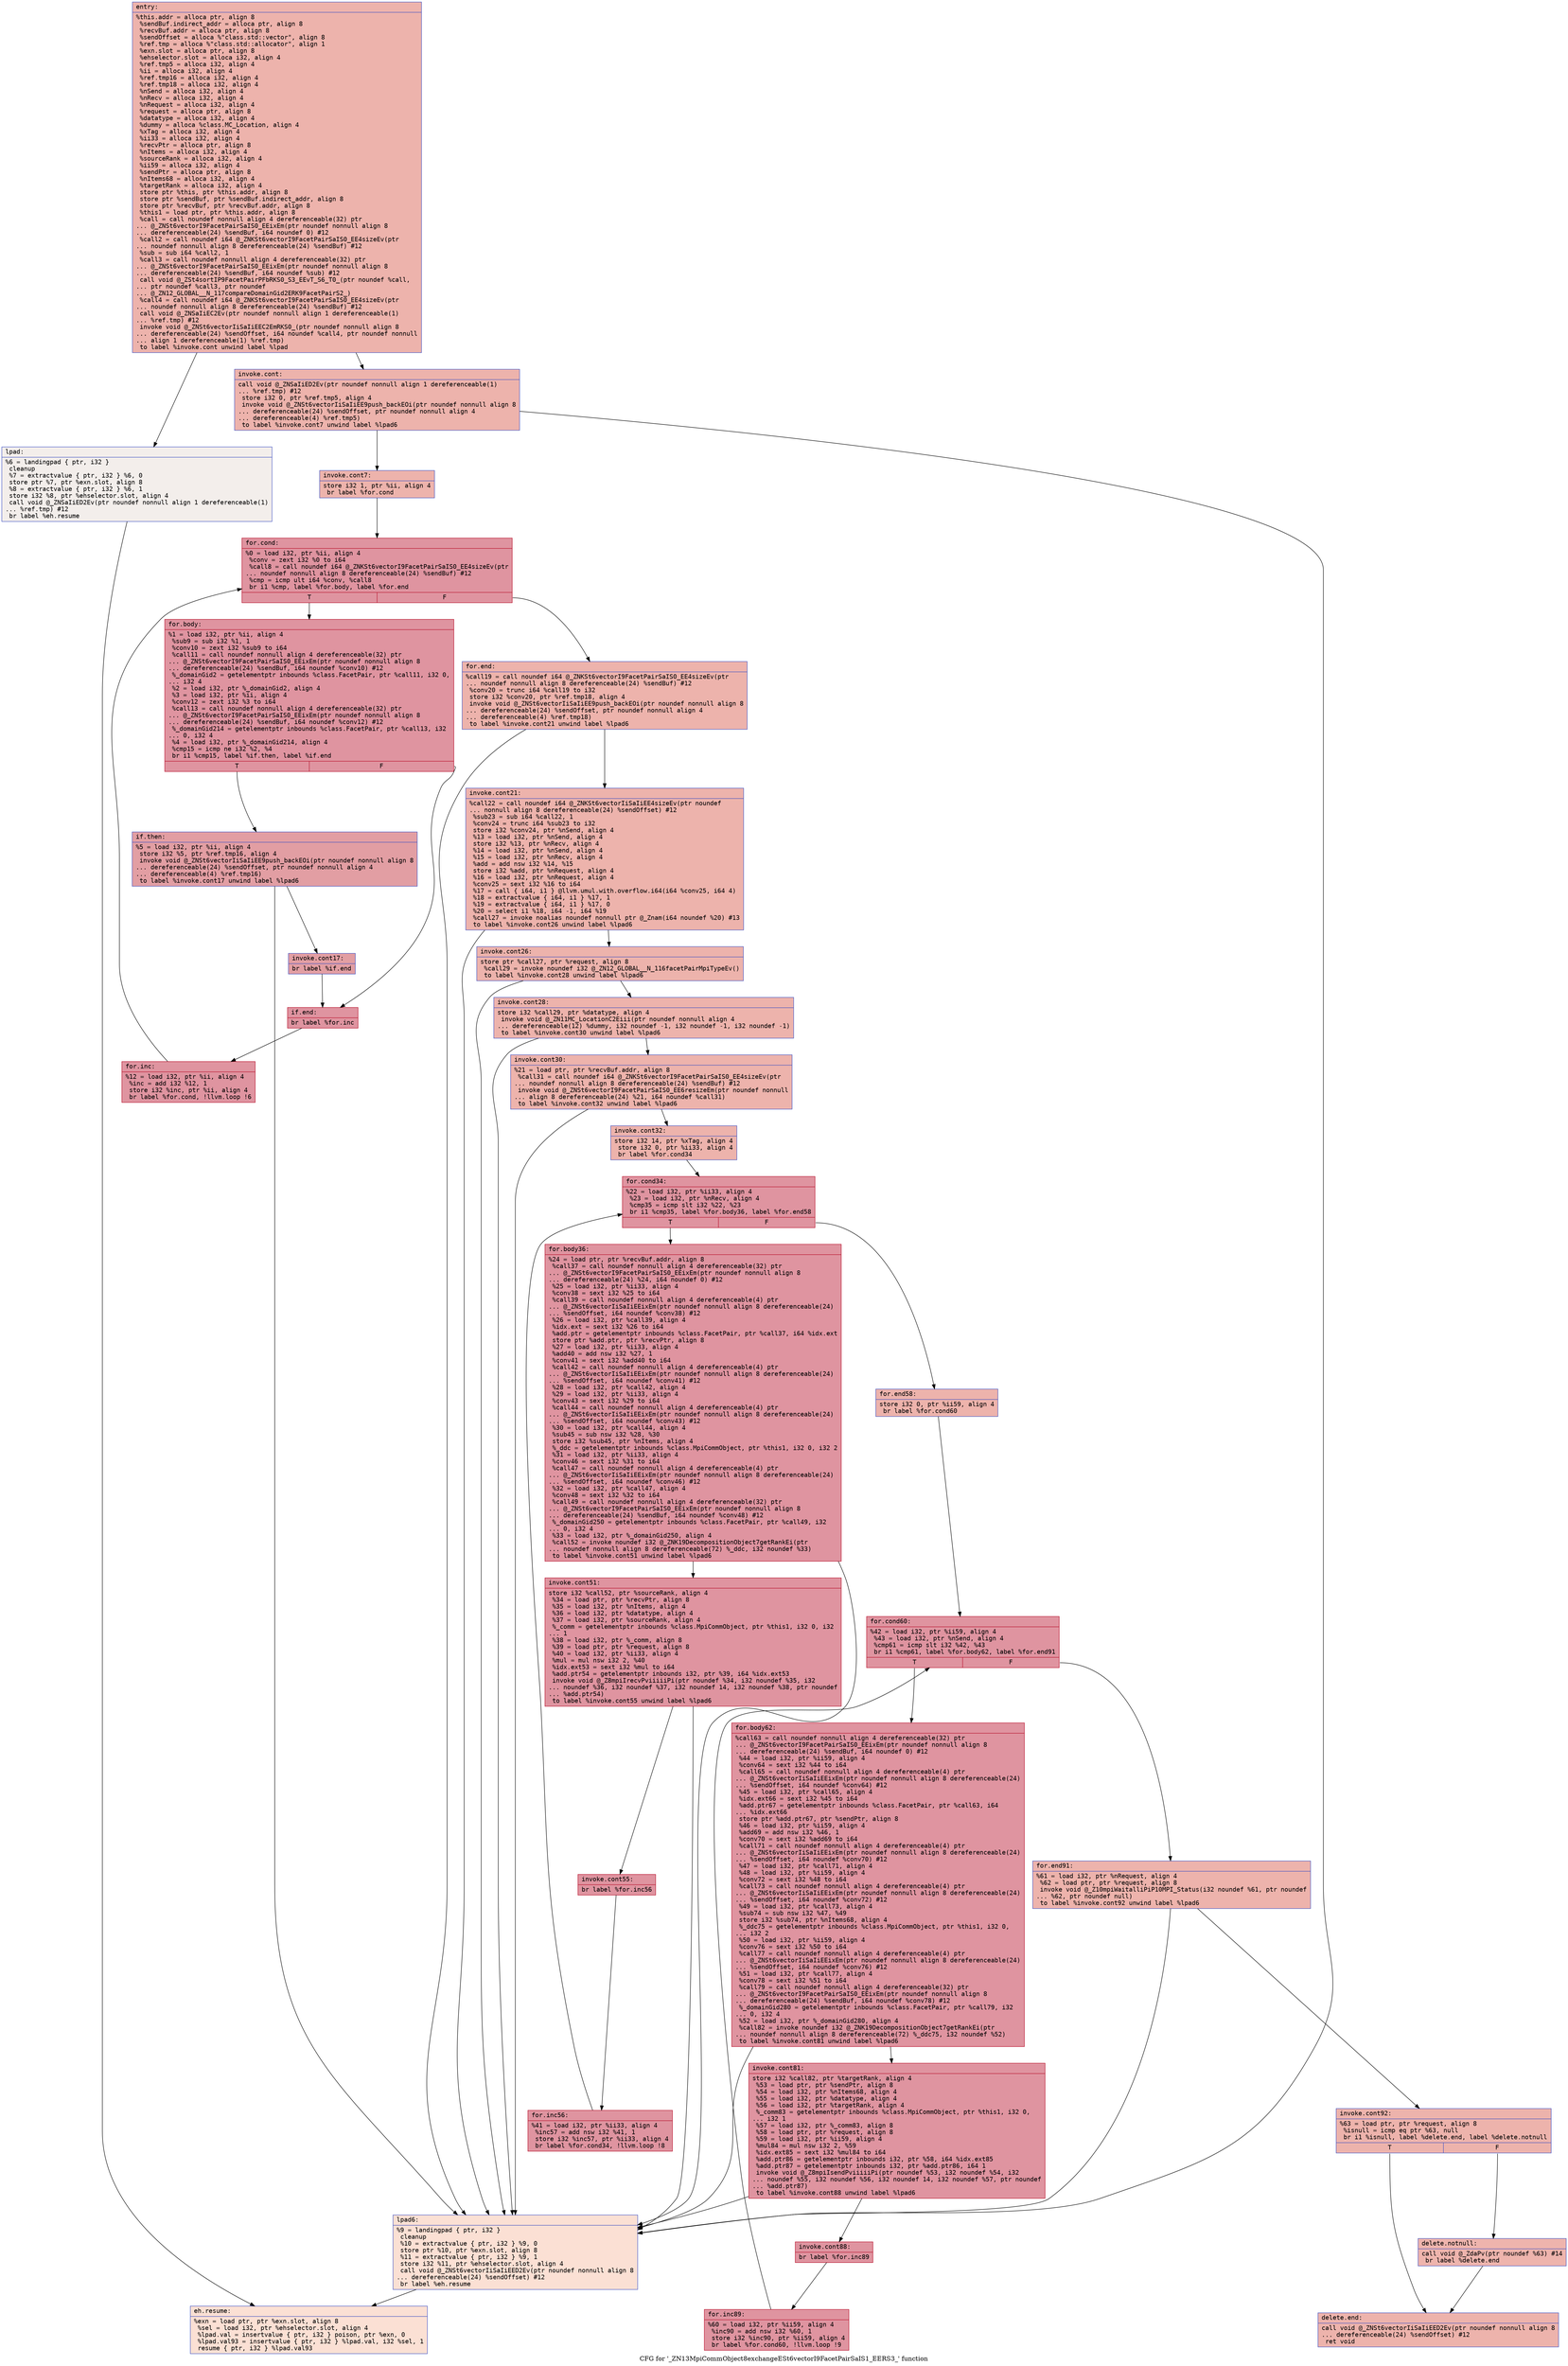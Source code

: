 digraph "CFG for '_ZN13MpiCommObject8exchangeESt6vectorI9FacetPairSaIS1_EERS3_' function" {
	label="CFG for '_ZN13MpiCommObject8exchangeESt6vectorI9FacetPairSaIS1_EERS3_' function";

	Node0x5606e0059910 [shape=record,color="#3d50c3ff", style=filled, fillcolor="#d6524470" fontname="Courier",label="{entry:\l|  %this.addr = alloca ptr, align 8\l  %sendBuf.indirect_addr = alloca ptr, align 8\l  %recvBuf.addr = alloca ptr, align 8\l  %sendOffset = alloca %\"class.std::vector\", align 8\l  %ref.tmp = alloca %\"class.std::allocator\", align 1\l  %exn.slot = alloca ptr, align 8\l  %ehselector.slot = alloca i32, align 4\l  %ref.tmp5 = alloca i32, align 4\l  %ii = alloca i32, align 4\l  %ref.tmp16 = alloca i32, align 4\l  %ref.tmp18 = alloca i32, align 4\l  %nSend = alloca i32, align 4\l  %nRecv = alloca i32, align 4\l  %nRequest = alloca i32, align 4\l  %request = alloca ptr, align 8\l  %datatype = alloca i32, align 4\l  %dummy = alloca %class.MC_Location, align 4\l  %xTag = alloca i32, align 4\l  %ii33 = alloca i32, align 4\l  %recvPtr = alloca ptr, align 8\l  %nItems = alloca i32, align 4\l  %sourceRank = alloca i32, align 4\l  %ii59 = alloca i32, align 4\l  %sendPtr = alloca ptr, align 8\l  %nItems68 = alloca i32, align 4\l  %targetRank = alloca i32, align 4\l  store ptr %this, ptr %this.addr, align 8\l  store ptr %sendBuf, ptr %sendBuf.indirect_addr, align 8\l  store ptr %recvBuf, ptr %recvBuf.addr, align 8\l  %this1 = load ptr, ptr %this.addr, align 8\l  %call = call noundef nonnull align 4 dereferenceable(32) ptr\l... @_ZNSt6vectorI9FacetPairSaIS0_EEixEm(ptr noundef nonnull align 8\l... dereferenceable(24) %sendBuf, i64 noundef 0) #12\l  %call2 = call noundef i64 @_ZNKSt6vectorI9FacetPairSaIS0_EE4sizeEv(ptr\l... noundef nonnull align 8 dereferenceable(24) %sendBuf) #12\l  %sub = sub i64 %call2, 1\l  %call3 = call noundef nonnull align 4 dereferenceable(32) ptr\l... @_ZNSt6vectorI9FacetPairSaIS0_EEixEm(ptr noundef nonnull align 8\l... dereferenceable(24) %sendBuf, i64 noundef %sub) #12\l  call void @_ZSt4sortIP9FacetPairPFbRKS0_S3_EEvT_S6_T0_(ptr noundef %call,\l... ptr noundef %call3, ptr noundef\l... @_ZN12_GLOBAL__N_117compareDomainGid2ERK9FacetPairS2_)\l  %call4 = call noundef i64 @_ZNKSt6vectorI9FacetPairSaIS0_EE4sizeEv(ptr\l... noundef nonnull align 8 dereferenceable(24) %sendBuf) #12\l  call void @_ZNSaIiEC2Ev(ptr noundef nonnull align 1 dereferenceable(1)\l... %ref.tmp) #12\l  invoke void @_ZNSt6vectorIiSaIiEEC2EmRKS0_(ptr noundef nonnull align 8\l... dereferenceable(24) %sendOffset, i64 noundef %call4, ptr noundef nonnull\l... align 1 dereferenceable(1) %ref.tmp)\l          to label %invoke.cont unwind label %lpad\l}"];
	Node0x5606e0059910 -> Node0x5606e005be80[tooltip="entry -> invoke.cont\nProbability 100.00%" ];
	Node0x5606e0059910 -> Node0x5606e005bf30[tooltip="entry -> lpad\nProbability 0.00%" ];
	Node0x5606e005be80 [shape=record,color="#3d50c3ff", style=filled, fillcolor="#d6524470" fontname="Courier",label="{invoke.cont:\l|  call void @_ZNSaIiED2Ev(ptr noundef nonnull align 1 dereferenceable(1)\l... %ref.tmp) #12\l  store i32 0, ptr %ref.tmp5, align 4\l  invoke void @_ZNSt6vectorIiSaIiEE9push_backEOi(ptr noundef nonnull align 8\l... dereferenceable(24) %sendOffset, ptr noundef nonnull align 4\l... dereferenceable(4) %ref.tmp5)\l          to label %invoke.cont7 unwind label %lpad6\l}"];
	Node0x5606e005be80 -> Node0x5606e005c4b0[tooltip="invoke.cont -> invoke.cont7\nProbability 100.00%" ];
	Node0x5606e005be80 -> Node0x5606e005c560[tooltip="invoke.cont -> lpad6\nProbability 0.00%" ];
	Node0x5606e005c4b0 [shape=record,color="#3d50c3ff", style=filled, fillcolor="#d6524470" fontname="Courier",label="{invoke.cont7:\l|  store i32 1, ptr %ii, align 4\l  br label %for.cond\l}"];
	Node0x5606e005c4b0 -> Node0x5606e005c950[tooltip="invoke.cont7 -> for.cond\nProbability 100.00%" ];
	Node0x5606e005c950 [shape=record,color="#b70d28ff", style=filled, fillcolor="#b70d2870" fontname="Courier",label="{for.cond:\l|  %0 = load i32, ptr %ii, align 4\l  %conv = zext i32 %0 to i64\l  %call8 = call noundef i64 @_ZNKSt6vectorI9FacetPairSaIS0_EE4sizeEv(ptr\l... noundef nonnull align 8 dereferenceable(24) %sendBuf) #12\l  %cmp = icmp ult i64 %conv, %call8\l  br i1 %cmp, label %for.body, label %for.end\l|{<s0>T|<s1>F}}"];
	Node0x5606e005c950:s0 -> Node0x5606e005ccf0[tooltip="for.cond -> for.body\nProbability 96.88%" ];
	Node0x5606e005c950:s1 -> Node0x5606e005cd40[tooltip="for.cond -> for.end\nProbability 3.12%" ];
	Node0x5606e005ccf0 [shape=record,color="#b70d28ff", style=filled, fillcolor="#b70d2870" fontname="Courier",label="{for.body:\l|  %1 = load i32, ptr %ii, align 4\l  %sub9 = sub i32 %1, 1\l  %conv10 = zext i32 %sub9 to i64\l  %call11 = call noundef nonnull align 4 dereferenceable(32) ptr\l... @_ZNSt6vectorI9FacetPairSaIS0_EEixEm(ptr noundef nonnull align 8\l... dereferenceable(24) %sendBuf, i64 noundef %conv10) #12\l  %_domainGid2 = getelementptr inbounds %class.FacetPair, ptr %call11, i32 0,\l... i32 4\l  %2 = load i32, ptr %_domainGid2, align 4\l  %3 = load i32, ptr %ii, align 4\l  %conv12 = zext i32 %3 to i64\l  %call13 = call noundef nonnull align 4 dereferenceable(32) ptr\l... @_ZNSt6vectorI9FacetPairSaIS0_EEixEm(ptr noundef nonnull align 8\l... dereferenceable(24) %sendBuf, i64 noundef %conv12) #12\l  %_domainGid214 = getelementptr inbounds %class.FacetPair, ptr %call13, i32\l... 0, i32 4\l  %4 = load i32, ptr %_domainGid214, align 4\l  %cmp15 = icmp ne i32 %2, %4\l  br i1 %cmp15, label %if.then, label %if.end\l|{<s0>T|<s1>F}}"];
	Node0x5606e005ccf0:s0 -> Node0x5606e005db00[tooltip="for.body -> if.then\nProbability 50.00%" ];
	Node0x5606e005ccf0:s1 -> Node0x5606e005db70[tooltip="for.body -> if.end\nProbability 50.00%" ];
	Node0x5606e005db00 [shape=record,color="#3d50c3ff", style=filled, fillcolor="#be242e70" fontname="Courier",label="{if.then:\l|  %5 = load i32, ptr %ii, align 4\l  store i32 %5, ptr %ref.tmp16, align 4\l  invoke void @_ZNSt6vectorIiSaIiEE9push_backEOi(ptr noundef nonnull align 8\l... dereferenceable(24) %sendOffset, ptr noundef nonnull align 4\l... dereferenceable(4) %ref.tmp16)\l          to label %invoke.cont17 unwind label %lpad6\l}"];
	Node0x5606e005db00 -> Node0x5606e005de10[tooltip="if.then -> invoke.cont17\nProbability 100.00%" ];
	Node0x5606e005db00 -> Node0x5606e005c560[tooltip="if.then -> lpad6\nProbability 0.00%" ];
	Node0x5606e005de10 [shape=record,color="#3d50c3ff", style=filled, fillcolor="#be242e70" fontname="Courier",label="{invoke.cont17:\l|  br label %if.end\l}"];
	Node0x5606e005de10 -> Node0x5606e005db70[tooltip="invoke.cont17 -> if.end\nProbability 100.00%" ];
	Node0x5606e005bf30 [shape=record,color="#3d50c3ff", style=filled, fillcolor="#e5d8d170" fontname="Courier",label="{lpad:\l|  %6 = landingpad \{ ptr, i32 \}\l          cleanup\l  %7 = extractvalue \{ ptr, i32 \} %6, 0\l  store ptr %7, ptr %exn.slot, align 8\l  %8 = extractvalue \{ ptr, i32 \} %6, 1\l  store i32 %8, ptr %ehselector.slot, align 4\l  call void @_ZNSaIiED2Ev(ptr noundef nonnull align 1 dereferenceable(1)\l... %ref.tmp) #12\l  br label %eh.resume\l}"];
	Node0x5606e005bf30 -> Node0x5606e005e430[tooltip="lpad -> eh.resume\nProbability 100.00%" ];
	Node0x5606e005c560 [shape=record,color="#3d50c3ff", style=filled, fillcolor="#f7b99e70" fontname="Courier",label="{lpad6:\l|  %9 = landingpad \{ ptr, i32 \}\l          cleanup\l  %10 = extractvalue \{ ptr, i32 \} %9, 0\l  store ptr %10, ptr %exn.slot, align 8\l  %11 = extractvalue \{ ptr, i32 \} %9, 1\l  store i32 %11, ptr %ehselector.slot, align 4\l  call void @_ZNSt6vectorIiSaIiEED2Ev(ptr noundef nonnull align 8\l... dereferenceable(24) %sendOffset) #12\l  br label %eh.resume\l}"];
	Node0x5606e005c560 -> Node0x5606e005e430[tooltip="lpad6 -> eh.resume\nProbability 100.00%" ];
	Node0x5606e005db70 [shape=record,color="#b70d28ff", style=filled, fillcolor="#b70d2870" fontname="Courier",label="{if.end:\l|  br label %for.inc\l}"];
	Node0x5606e005db70 -> Node0x5606e005e920[tooltip="if.end -> for.inc\nProbability 100.00%" ];
	Node0x5606e005e920 [shape=record,color="#b70d28ff", style=filled, fillcolor="#b70d2870" fontname="Courier",label="{for.inc:\l|  %12 = load i32, ptr %ii, align 4\l  %inc = add i32 %12, 1\l  store i32 %inc, ptr %ii, align 4\l  br label %for.cond, !llvm.loop !6\l}"];
	Node0x5606e005e920 -> Node0x5606e005c950[tooltip="for.inc -> for.cond\nProbability 100.00%" ];
	Node0x5606e005cd40 [shape=record,color="#3d50c3ff", style=filled, fillcolor="#d6524470" fontname="Courier",label="{for.end:\l|  %call19 = call noundef i64 @_ZNKSt6vectorI9FacetPairSaIS0_EE4sizeEv(ptr\l... noundef nonnull align 8 dereferenceable(24) %sendBuf) #12\l  %conv20 = trunc i64 %call19 to i32\l  store i32 %conv20, ptr %ref.tmp18, align 4\l  invoke void @_ZNSt6vectorIiSaIiEE9push_backEOi(ptr noundef nonnull align 8\l... dereferenceable(24) %sendOffset, ptr noundef nonnull align 4\l... dereferenceable(4) %ref.tmp18)\l          to label %invoke.cont21 unwind label %lpad6\l}"];
	Node0x5606e005cd40 -> Node0x5606e005efd0[tooltip="for.end -> invoke.cont21\nProbability 100.00%" ];
	Node0x5606e005cd40 -> Node0x5606e005c560[tooltip="for.end -> lpad6\nProbability 0.00%" ];
	Node0x5606e005efd0 [shape=record,color="#3d50c3ff", style=filled, fillcolor="#d6524470" fontname="Courier",label="{invoke.cont21:\l|  %call22 = call noundef i64 @_ZNKSt6vectorIiSaIiEE4sizeEv(ptr noundef\l... nonnull align 8 dereferenceable(24) %sendOffset) #12\l  %sub23 = sub i64 %call22, 1\l  %conv24 = trunc i64 %sub23 to i32\l  store i32 %conv24, ptr %nSend, align 4\l  %13 = load i32, ptr %nSend, align 4\l  store i32 %13, ptr %nRecv, align 4\l  %14 = load i32, ptr %nSend, align 4\l  %15 = load i32, ptr %nRecv, align 4\l  %add = add nsw i32 %14, %15\l  store i32 %add, ptr %nRequest, align 4\l  %16 = load i32, ptr %nRequest, align 4\l  %conv25 = sext i32 %16 to i64\l  %17 = call \{ i64, i1 \} @llvm.umul.with.overflow.i64(i64 %conv25, i64 4)\l  %18 = extractvalue \{ i64, i1 \} %17, 1\l  %19 = extractvalue \{ i64, i1 \} %17, 0\l  %20 = select i1 %18, i64 -1, i64 %19\l  %call27 = invoke noalias noundef nonnull ptr @_Znam(i64 noundef %20) #13\l          to label %invoke.cont26 unwind label %lpad6\l}"];
	Node0x5606e005efd0 -> Node0x5606e005fc50[tooltip="invoke.cont21 -> invoke.cont26\nProbability 100.00%" ];
	Node0x5606e005efd0 -> Node0x5606e005c560[tooltip="invoke.cont21 -> lpad6\nProbability 0.00%" ];
	Node0x5606e005fc50 [shape=record,color="#3d50c3ff", style=filled, fillcolor="#d6524470" fontname="Courier",label="{invoke.cont26:\l|  store ptr %call27, ptr %request, align 8\l  %call29 = invoke noundef i32 @_ZN12_GLOBAL__N_116facetPairMpiTypeEv()\l          to label %invoke.cont28 unwind label %lpad6\l}"];
	Node0x5606e005fc50 -> Node0x5606e005fe70[tooltip="invoke.cont26 -> invoke.cont28\nProbability 100.00%" ];
	Node0x5606e005fc50 -> Node0x5606e005c560[tooltip="invoke.cont26 -> lpad6\nProbability 0.00%" ];
	Node0x5606e005fe70 [shape=record,color="#3d50c3ff", style=filled, fillcolor="#d6524470" fontname="Courier",label="{invoke.cont28:\l|  store i32 %call29, ptr %datatype, align 4\l  invoke void @_ZN11MC_LocationC2Eiii(ptr noundef nonnull align 4\l... dereferenceable(12) %dummy, i32 noundef -1, i32 noundef -1, i32 noundef -1)\l          to label %invoke.cont30 unwind label %lpad6\l}"];
	Node0x5606e005fe70 -> Node0x5606e0060170[tooltip="invoke.cont28 -> invoke.cont30\nProbability 100.00%" ];
	Node0x5606e005fe70 -> Node0x5606e005c560[tooltip="invoke.cont28 -> lpad6\nProbability 0.00%" ];
	Node0x5606e0060170 [shape=record,color="#3d50c3ff", style=filled, fillcolor="#d6524470" fontname="Courier",label="{invoke.cont30:\l|  %21 = load ptr, ptr %recvBuf.addr, align 8\l  %call31 = call noundef i64 @_ZNKSt6vectorI9FacetPairSaIS0_EE4sizeEv(ptr\l... noundef nonnull align 8 dereferenceable(24) %sendBuf) #12\l  invoke void @_ZNSt6vectorI9FacetPairSaIS0_EE6resizeEm(ptr noundef nonnull\l... align 8 dereferenceable(24) %21, i64 noundef %call31)\l          to label %invoke.cont32 unwind label %lpad6\l}"];
	Node0x5606e0060170 -> Node0x5606e00616d0[tooltip="invoke.cont30 -> invoke.cont32\nProbability 100.00%" ];
	Node0x5606e0060170 -> Node0x5606e005c560[tooltip="invoke.cont30 -> lpad6\nProbability 0.00%" ];
	Node0x5606e00616d0 [shape=record,color="#3d50c3ff", style=filled, fillcolor="#d6524470" fontname="Courier",label="{invoke.cont32:\l|  store i32 14, ptr %xTag, align 4\l  store i32 0, ptr %ii33, align 4\l  br label %for.cond34\l}"];
	Node0x5606e00616d0 -> Node0x5606e0061b10[tooltip="invoke.cont32 -> for.cond34\nProbability 100.00%" ];
	Node0x5606e0061b10 [shape=record,color="#b70d28ff", style=filled, fillcolor="#b70d2870" fontname="Courier",label="{for.cond34:\l|  %22 = load i32, ptr %ii33, align 4\l  %23 = load i32, ptr %nRecv, align 4\l  %cmp35 = icmp slt i32 %22, %23\l  br i1 %cmp35, label %for.body36, label %for.end58\l|{<s0>T|<s1>F}}"];
	Node0x5606e0061b10:s0 -> Node0x5606e0061d90[tooltip="for.cond34 -> for.body36\nProbability 96.88%" ];
	Node0x5606e0061b10:s1 -> Node0x5606e0061e10[tooltip="for.cond34 -> for.end58\nProbability 3.12%" ];
	Node0x5606e0061d90 [shape=record,color="#b70d28ff", style=filled, fillcolor="#b70d2870" fontname="Courier",label="{for.body36:\l|  %24 = load ptr, ptr %recvBuf.addr, align 8\l  %call37 = call noundef nonnull align 4 dereferenceable(32) ptr\l... @_ZNSt6vectorI9FacetPairSaIS0_EEixEm(ptr noundef nonnull align 8\l... dereferenceable(24) %24, i64 noundef 0) #12\l  %25 = load i32, ptr %ii33, align 4\l  %conv38 = sext i32 %25 to i64\l  %call39 = call noundef nonnull align 4 dereferenceable(4) ptr\l... @_ZNSt6vectorIiSaIiEEixEm(ptr noundef nonnull align 8 dereferenceable(24)\l... %sendOffset, i64 noundef %conv38) #12\l  %26 = load i32, ptr %call39, align 4\l  %idx.ext = sext i32 %26 to i64\l  %add.ptr = getelementptr inbounds %class.FacetPair, ptr %call37, i64 %idx.ext\l  store ptr %add.ptr, ptr %recvPtr, align 8\l  %27 = load i32, ptr %ii33, align 4\l  %add40 = add nsw i32 %27, 1\l  %conv41 = sext i32 %add40 to i64\l  %call42 = call noundef nonnull align 4 dereferenceable(4) ptr\l... @_ZNSt6vectorIiSaIiEEixEm(ptr noundef nonnull align 8 dereferenceable(24)\l... %sendOffset, i64 noundef %conv41) #12\l  %28 = load i32, ptr %call42, align 4\l  %29 = load i32, ptr %ii33, align 4\l  %conv43 = sext i32 %29 to i64\l  %call44 = call noundef nonnull align 4 dereferenceable(4) ptr\l... @_ZNSt6vectorIiSaIiEEixEm(ptr noundef nonnull align 8 dereferenceable(24)\l... %sendOffset, i64 noundef %conv43) #12\l  %30 = load i32, ptr %call44, align 4\l  %sub45 = sub nsw i32 %28, %30\l  store i32 %sub45, ptr %nItems, align 4\l  %_ddc = getelementptr inbounds %class.MpiCommObject, ptr %this1, i32 0, i32 2\l  %31 = load i32, ptr %ii33, align 4\l  %conv46 = sext i32 %31 to i64\l  %call47 = call noundef nonnull align 4 dereferenceable(4) ptr\l... @_ZNSt6vectorIiSaIiEEixEm(ptr noundef nonnull align 8 dereferenceable(24)\l... %sendOffset, i64 noundef %conv46) #12\l  %32 = load i32, ptr %call47, align 4\l  %conv48 = sext i32 %32 to i64\l  %call49 = call noundef nonnull align 4 dereferenceable(32) ptr\l... @_ZNSt6vectorI9FacetPairSaIS0_EEixEm(ptr noundef nonnull align 8\l... dereferenceable(24) %sendBuf, i64 noundef %conv48) #12\l  %_domainGid250 = getelementptr inbounds %class.FacetPair, ptr %call49, i32\l... 0, i32 4\l  %33 = load i32, ptr %_domainGid250, align 4\l  %call52 = invoke noundef i32 @_ZNK19DecompositionObject7getRankEi(ptr\l... noundef nonnull align 8 dereferenceable(72) %_ddc, i32 noundef %33)\l          to label %invoke.cont51 unwind label %lpad6\l}"];
	Node0x5606e0061d90 -> Node0x5606e00635f0[tooltip="for.body36 -> invoke.cont51\nProbability 100.00%" ];
	Node0x5606e0061d90 -> Node0x5606e005c560[tooltip="for.body36 -> lpad6\nProbability 0.00%" ];
	Node0x5606e00635f0 [shape=record,color="#b70d28ff", style=filled, fillcolor="#b70d2870" fontname="Courier",label="{invoke.cont51:\l|  store i32 %call52, ptr %sourceRank, align 4\l  %34 = load ptr, ptr %recvPtr, align 8\l  %35 = load i32, ptr %nItems, align 4\l  %36 = load i32, ptr %datatype, align 4\l  %37 = load i32, ptr %sourceRank, align 4\l  %_comm = getelementptr inbounds %class.MpiCommObject, ptr %this1, i32 0, i32\l... 1\l  %38 = load i32, ptr %_comm, align 8\l  %39 = load ptr, ptr %request, align 8\l  %40 = load i32, ptr %ii33, align 4\l  %mul = mul nsw i32 2, %40\l  %idx.ext53 = sext i32 %mul to i64\l  %add.ptr54 = getelementptr inbounds i32, ptr %39, i64 %idx.ext53\l  invoke void @_Z8mpiIrecvPviiiiiPi(ptr noundef %34, i32 noundef %35, i32\l... noundef %36, i32 noundef %37, i32 noundef 14, i32 noundef %38, ptr noundef\l... %add.ptr54)\l          to label %invoke.cont55 unwind label %lpad6\l}"];
	Node0x5606e00635f0 -> Node0x5606e0064560[tooltip="invoke.cont51 -> invoke.cont55\nProbability 100.00%" ];
	Node0x5606e00635f0 -> Node0x5606e005c560[tooltip="invoke.cont51 -> lpad6\nProbability 0.00%" ];
	Node0x5606e0064560 [shape=record,color="#b70d28ff", style=filled, fillcolor="#b70d2870" fontname="Courier",label="{invoke.cont55:\l|  br label %for.inc56\l}"];
	Node0x5606e0064560 -> Node0x5606e0064710[tooltip="invoke.cont55 -> for.inc56\nProbability 100.00%" ];
	Node0x5606e0064710 [shape=record,color="#b70d28ff", style=filled, fillcolor="#b70d2870" fontname="Courier",label="{for.inc56:\l|  %41 = load i32, ptr %ii33, align 4\l  %inc57 = add nsw i32 %41, 1\l  store i32 %inc57, ptr %ii33, align 4\l  br label %for.cond34, !llvm.loop !8\l}"];
	Node0x5606e0064710 -> Node0x5606e0061b10[tooltip="for.inc56 -> for.cond34\nProbability 100.00%" ];
	Node0x5606e0061e10 [shape=record,color="#3d50c3ff", style=filled, fillcolor="#d6524470" fontname="Courier",label="{for.end58:\l|  store i32 0, ptr %ii59, align 4\l  br label %for.cond60\l}"];
	Node0x5606e0061e10 -> Node0x5606e0064b10[tooltip="for.end58 -> for.cond60\nProbability 100.00%" ];
	Node0x5606e0064b10 [shape=record,color="#b70d28ff", style=filled, fillcolor="#b70d2870" fontname="Courier",label="{for.cond60:\l|  %42 = load i32, ptr %ii59, align 4\l  %43 = load i32, ptr %nSend, align 4\l  %cmp61 = icmp slt i32 %42, %43\l  br i1 %cmp61, label %for.body62, label %for.end91\l|{<s0>T|<s1>F}}"];
	Node0x5606e0064b10:s0 -> Node0x5606e0064d60[tooltip="for.cond60 -> for.body62\nProbability 96.88%" ];
	Node0x5606e0064b10:s1 -> Node0x5606e0064de0[tooltip="for.cond60 -> for.end91\nProbability 3.12%" ];
	Node0x5606e0064d60 [shape=record,color="#b70d28ff", style=filled, fillcolor="#b70d2870" fontname="Courier",label="{for.body62:\l|  %call63 = call noundef nonnull align 4 dereferenceable(32) ptr\l... @_ZNSt6vectorI9FacetPairSaIS0_EEixEm(ptr noundef nonnull align 8\l... dereferenceable(24) %sendBuf, i64 noundef 0) #12\l  %44 = load i32, ptr %ii59, align 4\l  %conv64 = sext i32 %44 to i64\l  %call65 = call noundef nonnull align 4 dereferenceable(4) ptr\l... @_ZNSt6vectorIiSaIiEEixEm(ptr noundef nonnull align 8 dereferenceable(24)\l... %sendOffset, i64 noundef %conv64) #12\l  %45 = load i32, ptr %call65, align 4\l  %idx.ext66 = sext i32 %45 to i64\l  %add.ptr67 = getelementptr inbounds %class.FacetPair, ptr %call63, i64\l... %idx.ext66\l  store ptr %add.ptr67, ptr %sendPtr, align 8\l  %46 = load i32, ptr %ii59, align 4\l  %add69 = add nsw i32 %46, 1\l  %conv70 = sext i32 %add69 to i64\l  %call71 = call noundef nonnull align 4 dereferenceable(4) ptr\l... @_ZNSt6vectorIiSaIiEEixEm(ptr noundef nonnull align 8 dereferenceable(24)\l... %sendOffset, i64 noundef %conv70) #12\l  %47 = load i32, ptr %call71, align 4\l  %48 = load i32, ptr %ii59, align 4\l  %conv72 = sext i32 %48 to i64\l  %call73 = call noundef nonnull align 4 dereferenceable(4) ptr\l... @_ZNSt6vectorIiSaIiEEixEm(ptr noundef nonnull align 8 dereferenceable(24)\l... %sendOffset, i64 noundef %conv72) #12\l  %49 = load i32, ptr %call73, align 4\l  %sub74 = sub nsw i32 %47, %49\l  store i32 %sub74, ptr %nItems68, align 4\l  %_ddc75 = getelementptr inbounds %class.MpiCommObject, ptr %this1, i32 0,\l... i32 2\l  %50 = load i32, ptr %ii59, align 4\l  %conv76 = sext i32 %50 to i64\l  %call77 = call noundef nonnull align 4 dereferenceable(4) ptr\l... @_ZNSt6vectorIiSaIiEEixEm(ptr noundef nonnull align 8 dereferenceable(24)\l... %sendOffset, i64 noundef %conv76) #12\l  %51 = load i32, ptr %call77, align 4\l  %conv78 = sext i32 %51 to i64\l  %call79 = call noundef nonnull align 4 dereferenceable(32) ptr\l... @_ZNSt6vectorI9FacetPairSaIS0_EEixEm(ptr noundef nonnull align 8\l... dereferenceable(24) %sendBuf, i64 noundef %conv78) #12\l  %_domainGid280 = getelementptr inbounds %class.FacetPair, ptr %call79, i32\l... 0, i32 4\l  %52 = load i32, ptr %_domainGid280, align 4\l  %call82 = invoke noundef i32 @_ZNK19DecompositionObject7getRankEi(ptr\l... noundef nonnull align 8 dereferenceable(72) %_ddc75, i32 noundef %52)\l          to label %invoke.cont81 unwind label %lpad6\l}"];
	Node0x5606e0064d60 -> Node0x5606e0066c80[tooltip="for.body62 -> invoke.cont81\nProbability 100.00%" ];
	Node0x5606e0064d60 -> Node0x5606e005c560[tooltip="for.body62 -> lpad6\nProbability 0.00%" ];
	Node0x5606e0066c80 [shape=record,color="#b70d28ff", style=filled, fillcolor="#b70d2870" fontname="Courier",label="{invoke.cont81:\l|  store i32 %call82, ptr %targetRank, align 4\l  %53 = load ptr, ptr %sendPtr, align 8\l  %54 = load i32, ptr %nItems68, align 4\l  %55 = load i32, ptr %datatype, align 4\l  %56 = load i32, ptr %targetRank, align 4\l  %_comm83 = getelementptr inbounds %class.MpiCommObject, ptr %this1, i32 0,\l... i32 1\l  %57 = load i32, ptr %_comm83, align 8\l  %58 = load ptr, ptr %request, align 8\l  %59 = load i32, ptr %ii59, align 4\l  %mul84 = mul nsw i32 2, %59\l  %idx.ext85 = sext i32 %mul84 to i64\l  %add.ptr86 = getelementptr inbounds i32, ptr %58, i64 %idx.ext85\l  %add.ptr87 = getelementptr inbounds i32, ptr %add.ptr86, i64 1\l  invoke void @_Z8mpiIsendPviiiiiPi(ptr noundef %53, i32 noundef %54, i32\l... noundef %55, i32 noundef %56, i32 noundef 14, i32 noundef %57, ptr noundef\l... %add.ptr87)\l          to label %invoke.cont88 unwind label %lpad6\l}"];
	Node0x5606e0066c80 -> Node0x5606e0067640[tooltip="invoke.cont81 -> invoke.cont88\nProbability 100.00%" ];
	Node0x5606e0066c80 -> Node0x5606e005c560[tooltip="invoke.cont81 -> lpad6\nProbability 0.00%" ];
	Node0x5606e0067640 [shape=record,color="#b70d28ff", style=filled, fillcolor="#b70d2870" fontname="Courier",label="{invoke.cont88:\l|  br label %for.inc89\l}"];
	Node0x5606e0067640 -> Node0x5606e0067810[tooltip="invoke.cont88 -> for.inc89\nProbability 100.00%" ];
	Node0x5606e0067810 [shape=record,color="#b70d28ff", style=filled, fillcolor="#b70d2870" fontname="Courier",label="{for.inc89:\l|  %60 = load i32, ptr %ii59, align 4\l  %inc90 = add nsw i32 %60, 1\l  store i32 %inc90, ptr %ii59, align 4\l  br label %for.cond60, !llvm.loop !9\l}"];
	Node0x5606e0067810 -> Node0x5606e0064b10[tooltip="for.inc89 -> for.cond60\nProbability 100.00%" ];
	Node0x5606e0064de0 [shape=record,color="#3d50c3ff", style=filled, fillcolor="#d6524470" fontname="Courier",label="{for.end91:\l|  %61 = load i32, ptr %nRequest, align 4\l  %62 = load ptr, ptr %request, align 8\l  invoke void @_Z10mpiWaitalliPiP10MPI_Status(i32 noundef %61, ptr noundef\l... %62, ptr noundef null)\l          to label %invoke.cont92 unwind label %lpad6\l}"];
	Node0x5606e0064de0 -> Node0x5606e0067cb0[tooltip="for.end91 -> invoke.cont92\nProbability 100.00%" ];
	Node0x5606e0064de0 -> Node0x5606e005c560[tooltip="for.end91 -> lpad6\nProbability 0.00%" ];
	Node0x5606e0067cb0 [shape=record,color="#3d50c3ff", style=filled, fillcolor="#d6524470" fontname="Courier",label="{invoke.cont92:\l|  %63 = load ptr, ptr %request, align 8\l  %isnull = icmp eq ptr %63, null\l  br i1 %isnull, label %delete.end, label %delete.notnull\l|{<s0>T|<s1>F}}"];
	Node0x5606e0067cb0:s0 -> Node0x5606e0068000[tooltip="invoke.cont92 -> delete.end\nProbability 37.50%" ];
	Node0x5606e0067cb0:s1 -> Node0x5606e0068050[tooltip="invoke.cont92 -> delete.notnull\nProbability 62.50%" ];
	Node0x5606e0068050 [shape=record,color="#3d50c3ff", style=filled, fillcolor="#d8564670" fontname="Courier",label="{delete.notnull:\l|  call void @_ZdaPv(ptr noundef %63) #14\l  br label %delete.end\l}"];
	Node0x5606e0068050 -> Node0x5606e0068000[tooltip="delete.notnull -> delete.end\nProbability 100.00%" ];
	Node0x5606e0068000 [shape=record,color="#3d50c3ff", style=filled, fillcolor="#d6524470" fontname="Courier",label="{delete.end:\l|  call void @_ZNSt6vectorIiSaIiEED2Ev(ptr noundef nonnull align 8\l... dereferenceable(24) %sendOffset) #12\l  ret void\l}"];
	Node0x5606e005e430 [shape=record,color="#3d50c3ff", style=filled, fillcolor="#f7b99e70" fontname="Courier",label="{eh.resume:\l|  %exn = load ptr, ptr %exn.slot, align 8\l  %sel = load i32, ptr %ehselector.slot, align 4\l  %lpad.val = insertvalue \{ ptr, i32 \} poison, ptr %exn, 0\l  %lpad.val93 = insertvalue \{ ptr, i32 \} %lpad.val, i32 %sel, 1\l  resume \{ ptr, i32 \} %lpad.val93\l}"];
}
